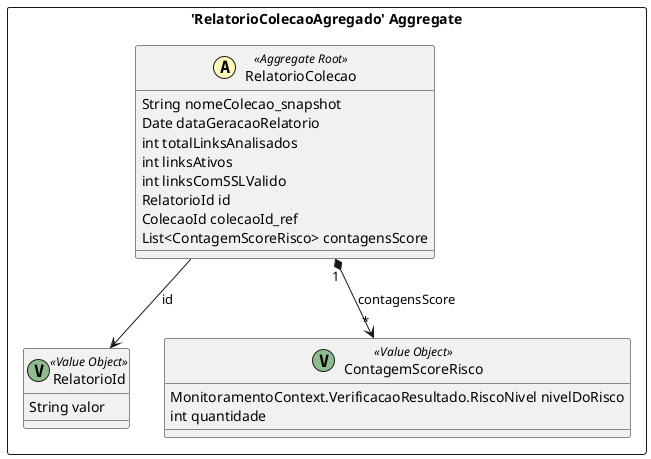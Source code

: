 @startuml

skinparam componentStyle uml2

package "'RelatorioColecaoAgregado' Aggregate" <<Rectangle>> {
	class RelatorioColecao <<(A,#fffab8) Aggregate Root>> {
		String nomeColecao_snapshot
		Date dataGeracaoRelatorio
		int totalLinksAnalisados
		int linksAtivos
		int linksComSSLValido
		RelatorioId id
		ColecaoId colecaoId_ref
		List<ContagemScoreRisco> contagensScore
	}
	class RelatorioId <<(V,DarkSeaGreen) Value Object>> {
		String valor
	}
	class ContagemScoreRisco <<(V,DarkSeaGreen) Value Object>> {
		MonitoramentoContext.VerificacaoResultado.RiscoNivel nivelDoRisco
		int quantidade
	}
}
RelatorioColecao "1" *--> "*" ContagemScoreRisco : contagensScore
RelatorioColecao --> RelatorioId : id


@enduml
